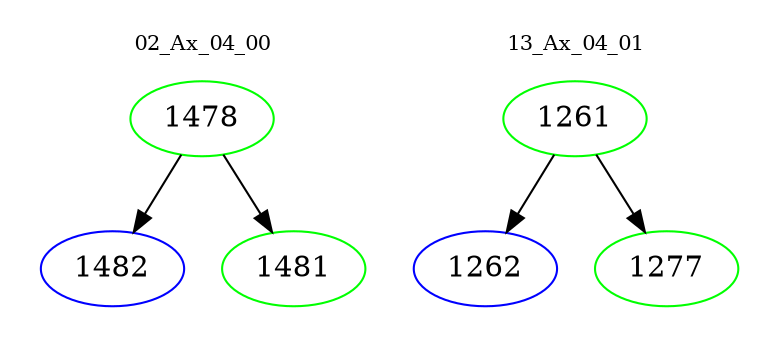 digraph{
subgraph cluster_0 {
color = white
label = "02_Ax_04_00";
fontsize=10;
T0_1478 [label="1478", color="green"]
T0_1478 -> T0_1482 [color="black"]
T0_1482 [label="1482", color="blue"]
T0_1478 -> T0_1481 [color="black"]
T0_1481 [label="1481", color="green"]
}
subgraph cluster_1 {
color = white
label = "13_Ax_04_01";
fontsize=10;
T1_1261 [label="1261", color="green"]
T1_1261 -> T1_1262 [color="black"]
T1_1262 [label="1262", color="blue"]
T1_1261 -> T1_1277 [color="black"]
T1_1277 [label="1277", color="green"]
}
}
